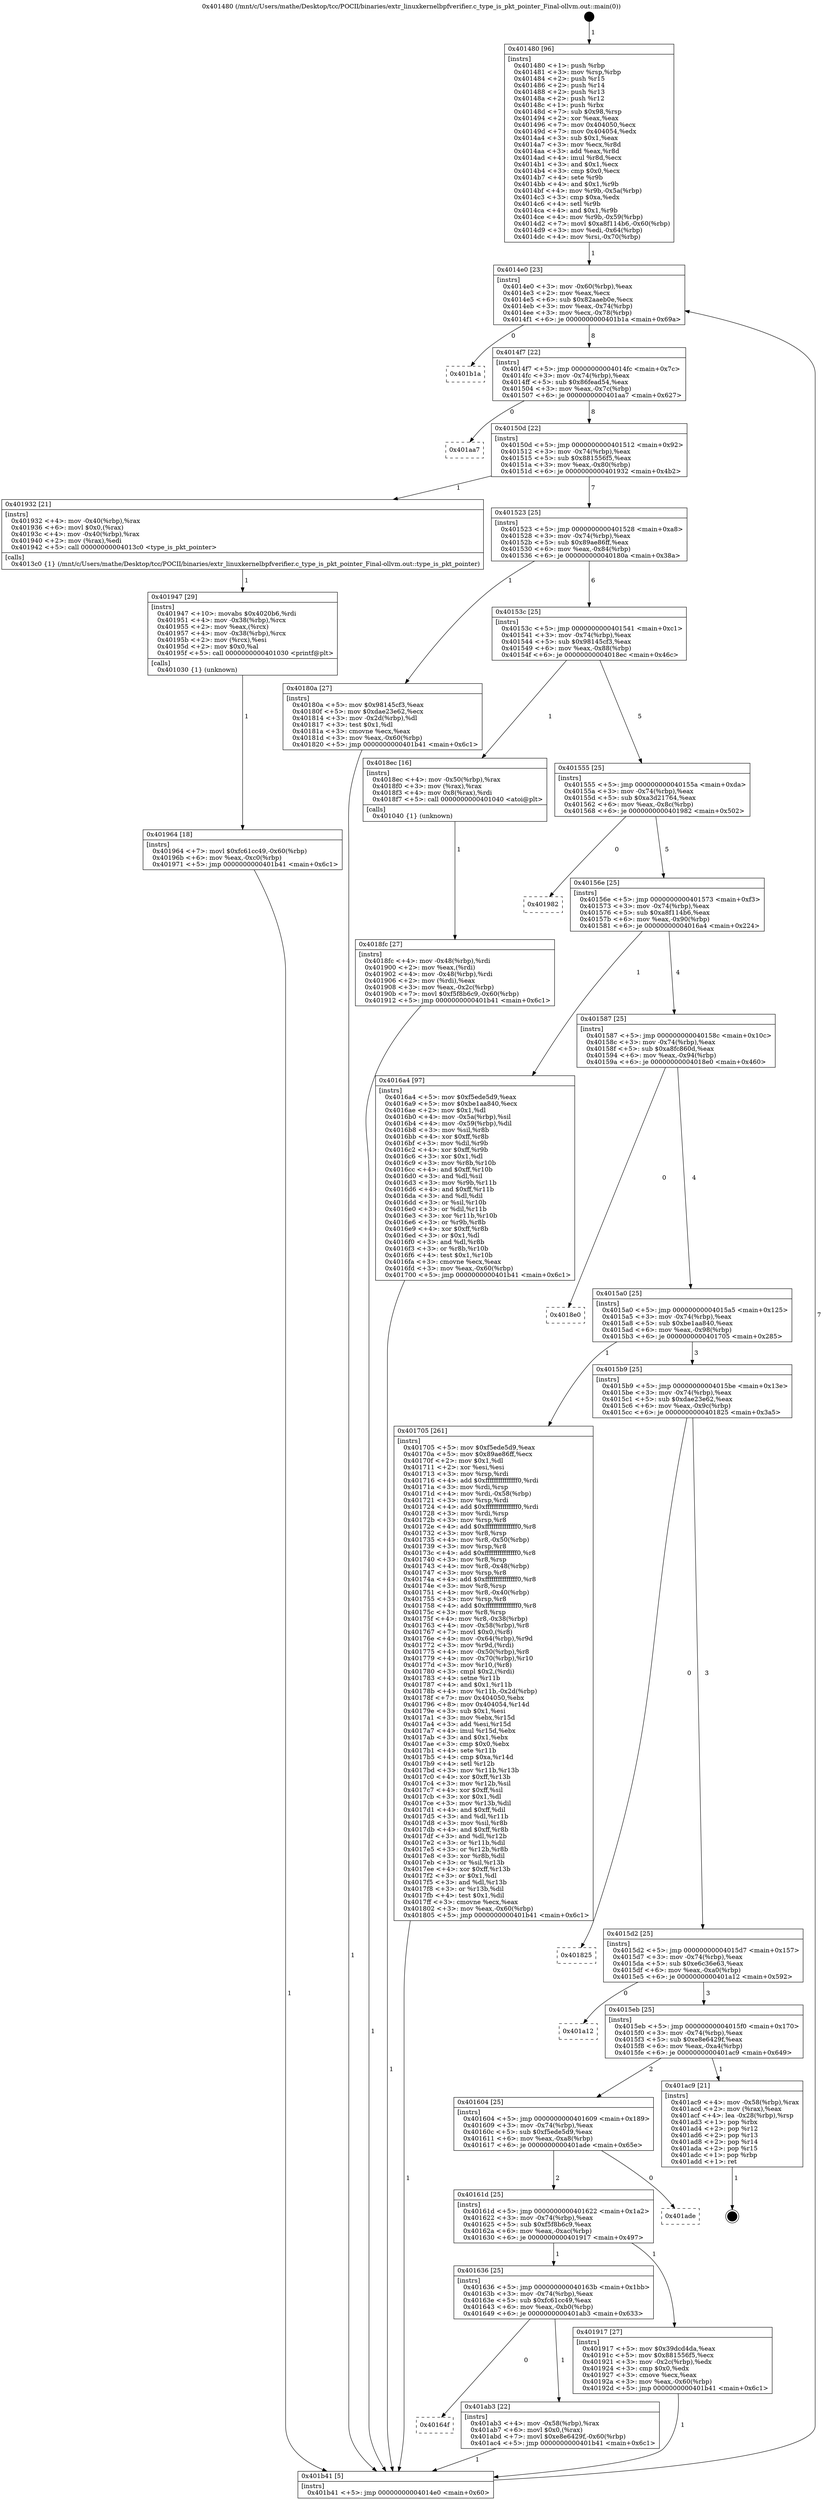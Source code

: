 digraph "0x401480" {
  label = "0x401480 (/mnt/c/Users/mathe/Desktop/tcc/POCII/binaries/extr_linuxkernelbpfverifier.c_type_is_pkt_pointer_Final-ollvm.out::main(0))"
  labelloc = "t"
  node[shape=record]

  Entry [label="",width=0.3,height=0.3,shape=circle,fillcolor=black,style=filled]
  "0x4014e0" [label="{
     0x4014e0 [23]\l
     | [instrs]\l
     &nbsp;&nbsp;0x4014e0 \<+3\>: mov -0x60(%rbp),%eax\l
     &nbsp;&nbsp;0x4014e3 \<+2\>: mov %eax,%ecx\l
     &nbsp;&nbsp;0x4014e5 \<+6\>: sub $0x82aaeb0e,%ecx\l
     &nbsp;&nbsp;0x4014eb \<+3\>: mov %eax,-0x74(%rbp)\l
     &nbsp;&nbsp;0x4014ee \<+3\>: mov %ecx,-0x78(%rbp)\l
     &nbsp;&nbsp;0x4014f1 \<+6\>: je 0000000000401b1a \<main+0x69a\>\l
  }"]
  "0x401b1a" [label="{
     0x401b1a\l
  }", style=dashed]
  "0x4014f7" [label="{
     0x4014f7 [22]\l
     | [instrs]\l
     &nbsp;&nbsp;0x4014f7 \<+5\>: jmp 00000000004014fc \<main+0x7c\>\l
     &nbsp;&nbsp;0x4014fc \<+3\>: mov -0x74(%rbp),%eax\l
     &nbsp;&nbsp;0x4014ff \<+5\>: sub $0x86fead54,%eax\l
     &nbsp;&nbsp;0x401504 \<+3\>: mov %eax,-0x7c(%rbp)\l
     &nbsp;&nbsp;0x401507 \<+6\>: je 0000000000401aa7 \<main+0x627\>\l
  }"]
  Exit [label="",width=0.3,height=0.3,shape=circle,fillcolor=black,style=filled,peripheries=2]
  "0x401aa7" [label="{
     0x401aa7\l
  }", style=dashed]
  "0x40150d" [label="{
     0x40150d [22]\l
     | [instrs]\l
     &nbsp;&nbsp;0x40150d \<+5\>: jmp 0000000000401512 \<main+0x92\>\l
     &nbsp;&nbsp;0x401512 \<+3\>: mov -0x74(%rbp),%eax\l
     &nbsp;&nbsp;0x401515 \<+5\>: sub $0x881556f5,%eax\l
     &nbsp;&nbsp;0x40151a \<+3\>: mov %eax,-0x80(%rbp)\l
     &nbsp;&nbsp;0x40151d \<+6\>: je 0000000000401932 \<main+0x4b2\>\l
  }"]
  "0x40164f" [label="{
     0x40164f\l
  }", style=dashed]
  "0x401932" [label="{
     0x401932 [21]\l
     | [instrs]\l
     &nbsp;&nbsp;0x401932 \<+4\>: mov -0x40(%rbp),%rax\l
     &nbsp;&nbsp;0x401936 \<+6\>: movl $0x0,(%rax)\l
     &nbsp;&nbsp;0x40193c \<+4\>: mov -0x40(%rbp),%rax\l
     &nbsp;&nbsp;0x401940 \<+2\>: mov (%rax),%edi\l
     &nbsp;&nbsp;0x401942 \<+5\>: call 00000000004013c0 \<type_is_pkt_pointer\>\l
     | [calls]\l
     &nbsp;&nbsp;0x4013c0 \{1\} (/mnt/c/Users/mathe/Desktop/tcc/POCII/binaries/extr_linuxkernelbpfverifier.c_type_is_pkt_pointer_Final-ollvm.out::type_is_pkt_pointer)\l
  }"]
  "0x401523" [label="{
     0x401523 [25]\l
     | [instrs]\l
     &nbsp;&nbsp;0x401523 \<+5\>: jmp 0000000000401528 \<main+0xa8\>\l
     &nbsp;&nbsp;0x401528 \<+3\>: mov -0x74(%rbp),%eax\l
     &nbsp;&nbsp;0x40152b \<+5\>: sub $0x89ae86ff,%eax\l
     &nbsp;&nbsp;0x401530 \<+6\>: mov %eax,-0x84(%rbp)\l
     &nbsp;&nbsp;0x401536 \<+6\>: je 000000000040180a \<main+0x38a\>\l
  }"]
  "0x401ab3" [label="{
     0x401ab3 [22]\l
     | [instrs]\l
     &nbsp;&nbsp;0x401ab3 \<+4\>: mov -0x58(%rbp),%rax\l
     &nbsp;&nbsp;0x401ab7 \<+6\>: movl $0x0,(%rax)\l
     &nbsp;&nbsp;0x401abd \<+7\>: movl $0xe8e6429f,-0x60(%rbp)\l
     &nbsp;&nbsp;0x401ac4 \<+5\>: jmp 0000000000401b41 \<main+0x6c1\>\l
  }"]
  "0x40180a" [label="{
     0x40180a [27]\l
     | [instrs]\l
     &nbsp;&nbsp;0x40180a \<+5\>: mov $0x98145cf3,%eax\l
     &nbsp;&nbsp;0x40180f \<+5\>: mov $0xdae23e62,%ecx\l
     &nbsp;&nbsp;0x401814 \<+3\>: mov -0x2d(%rbp),%dl\l
     &nbsp;&nbsp;0x401817 \<+3\>: test $0x1,%dl\l
     &nbsp;&nbsp;0x40181a \<+3\>: cmovne %ecx,%eax\l
     &nbsp;&nbsp;0x40181d \<+3\>: mov %eax,-0x60(%rbp)\l
     &nbsp;&nbsp;0x401820 \<+5\>: jmp 0000000000401b41 \<main+0x6c1\>\l
  }"]
  "0x40153c" [label="{
     0x40153c [25]\l
     | [instrs]\l
     &nbsp;&nbsp;0x40153c \<+5\>: jmp 0000000000401541 \<main+0xc1\>\l
     &nbsp;&nbsp;0x401541 \<+3\>: mov -0x74(%rbp),%eax\l
     &nbsp;&nbsp;0x401544 \<+5\>: sub $0x98145cf3,%eax\l
     &nbsp;&nbsp;0x401549 \<+6\>: mov %eax,-0x88(%rbp)\l
     &nbsp;&nbsp;0x40154f \<+6\>: je 00000000004018ec \<main+0x46c\>\l
  }"]
  "0x401964" [label="{
     0x401964 [18]\l
     | [instrs]\l
     &nbsp;&nbsp;0x401964 \<+7\>: movl $0xfc61cc49,-0x60(%rbp)\l
     &nbsp;&nbsp;0x40196b \<+6\>: mov %eax,-0xc0(%rbp)\l
     &nbsp;&nbsp;0x401971 \<+5\>: jmp 0000000000401b41 \<main+0x6c1\>\l
  }"]
  "0x4018ec" [label="{
     0x4018ec [16]\l
     | [instrs]\l
     &nbsp;&nbsp;0x4018ec \<+4\>: mov -0x50(%rbp),%rax\l
     &nbsp;&nbsp;0x4018f0 \<+3\>: mov (%rax),%rax\l
     &nbsp;&nbsp;0x4018f3 \<+4\>: mov 0x8(%rax),%rdi\l
     &nbsp;&nbsp;0x4018f7 \<+5\>: call 0000000000401040 \<atoi@plt\>\l
     | [calls]\l
     &nbsp;&nbsp;0x401040 \{1\} (unknown)\l
  }"]
  "0x401555" [label="{
     0x401555 [25]\l
     | [instrs]\l
     &nbsp;&nbsp;0x401555 \<+5\>: jmp 000000000040155a \<main+0xda\>\l
     &nbsp;&nbsp;0x40155a \<+3\>: mov -0x74(%rbp),%eax\l
     &nbsp;&nbsp;0x40155d \<+5\>: sub $0xa3d21764,%eax\l
     &nbsp;&nbsp;0x401562 \<+6\>: mov %eax,-0x8c(%rbp)\l
     &nbsp;&nbsp;0x401568 \<+6\>: je 0000000000401982 \<main+0x502\>\l
  }"]
  "0x401947" [label="{
     0x401947 [29]\l
     | [instrs]\l
     &nbsp;&nbsp;0x401947 \<+10\>: movabs $0x4020b6,%rdi\l
     &nbsp;&nbsp;0x401951 \<+4\>: mov -0x38(%rbp),%rcx\l
     &nbsp;&nbsp;0x401955 \<+2\>: mov %eax,(%rcx)\l
     &nbsp;&nbsp;0x401957 \<+4\>: mov -0x38(%rbp),%rcx\l
     &nbsp;&nbsp;0x40195b \<+2\>: mov (%rcx),%esi\l
     &nbsp;&nbsp;0x40195d \<+2\>: mov $0x0,%al\l
     &nbsp;&nbsp;0x40195f \<+5\>: call 0000000000401030 \<printf@plt\>\l
     | [calls]\l
     &nbsp;&nbsp;0x401030 \{1\} (unknown)\l
  }"]
  "0x401982" [label="{
     0x401982\l
  }", style=dashed]
  "0x40156e" [label="{
     0x40156e [25]\l
     | [instrs]\l
     &nbsp;&nbsp;0x40156e \<+5\>: jmp 0000000000401573 \<main+0xf3\>\l
     &nbsp;&nbsp;0x401573 \<+3\>: mov -0x74(%rbp),%eax\l
     &nbsp;&nbsp;0x401576 \<+5\>: sub $0xa8f114b6,%eax\l
     &nbsp;&nbsp;0x40157b \<+6\>: mov %eax,-0x90(%rbp)\l
     &nbsp;&nbsp;0x401581 \<+6\>: je 00000000004016a4 \<main+0x224\>\l
  }"]
  "0x401636" [label="{
     0x401636 [25]\l
     | [instrs]\l
     &nbsp;&nbsp;0x401636 \<+5\>: jmp 000000000040163b \<main+0x1bb\>\l
     &nbsp;&nbsp;0x40163b \<+3\>: mov -0x74(%rbp),%eax\l
     &nbsp;&nbsp;0x40163e \<+5\>: sub $0xfc61cc49,%eax\l
     &nbsp;&nbsp;0x401643 \<+6\>: mov %eax,-0xb0(%rbp)\l
     &nbsp;&nbsp;0x401649 \<+6\>: je 0000000000401ab3 \<main+0x633\>\l
  }"]
  "0x4016a4" [label="{
     0x4016a4 [97]\l
     | [instrs]\l
     &nbsp;&nbsp;0x4016a4 \<+5\>: mov $0xf5ede5d9,%eax\l
     &nbsp;&nbsp;0x4016a9 \<+5\>: mov $0xbe1aa840,%ecx\l
     &nbsp;&nbsp;0x4016ae \<+2\>: mov $0x1,%dl\l
     &nbsp;&nbsp;0x4016b0 \<+4\>: mov -0x5a(%rbp),%sil\l
     &nbsp;&nbsp;0x4016b4 \<+4\>: mov -0x59(%rbp),%dil\l
     &nbsp;&nbsp;0x4016b8 \<+3\>: mov %sil,%r8b\l
     &nbsp;&nbsp;0x4016bb \<+4\>: xor $0xff,%r8b\l
     &nbsp;&nbsp;0x4016bf \<+3\>: mov %dil,%r9b\l
     &nbsp;&nbsp;0x4016c2 \<+4\>: xor $0xff,%r9b\l
     &nbsp;&nbsp;0x4016c6 \<+3\>: xor $0x1,%dl\l
     &nbsp;&nbsp;0x4016c9 \<+3\>: mov %r8b,%r10b\l
     &nbsp;&nbsp;0x4016cc \<+4\>: and $0xff,%r10b\l
     &nbsp;&nbsp;0x4016d0 \<+3\>: and %dl,%sil\l
     &nbsp;&nbsp;0x4016d3 \<+3\>: mov %r9b,%r11b\l
     &nbsp;&nbsp;0x4016d6 \<+4\>: and $0xff,%r11b\l
     &nbsp;&nbsp;0x4016da \<+3\>: and %dl,%dil\l
     &nbsp;&nbsp;0x4016dd \<+3\>: or %sil,%r10b\l
     &nbsp;&nbsp;0x4016e0 \<+3\>: or %dil,%r11b\l
     &nbsp;&nbsp;0x4016e3 \<+3\>: xor %r11b,%r10b\l
     &nbsp;&nbsp;0x4016e6 \<+3\>: or %r9b,%r8b\l
     &nbsp;&nbsp;0x4016e9 \<+4\>: xor $0xff,%r8b\l
     &nbsp;&nbsp;0x4016ed \<+3\>: or $0x1,%dl\l
     &nbsp;&nbsp;0x4016f0 \<+3\>: and %dl,%r8b\l
     &nbsp;&nbsp;0x4016f3 \<+3\>: or %r8b,%r10b\l
     &nbsp;&nbsp;0x4016f6 \<+4\>: test $0x1,%r10b\l
     &nbsp;&nbsp;0x4016fa \<+3\>: cmovne %ecx,%eax\l
     &nbsp;&nbsp;0x4016fd \<+3\>: mov %eax,-0x60(%rbp)\l
     &nbsp;&nbsp;0x401700 \<+5\>: jmp 0000000000401b41 \<main+0x6c1\>\l
  }"]
  "0x401587" [label="{
     0x401587 [25]\l
     | [instrs]\l
     &nbsp;&nbsp;0x401587 \<+5\>: jmp 000000000040158c \<main+0x10c\>\l
     &nbsp;&nbsp;0x40158c \<+3\>: mov -0x74(%rbp),%eax\l
     &nbsp;&nbsp;0x40158f \<+5\>: sub $0xa8fc860d,%eax\l
     &nbsp;&nbsp;0x401594 \<+6\>: mov %eax,-0x94(%rbp)\l
     &nbsp;&nbsp;0x40159a \<+6\>: je 00000000004018e0 \<main+0x460\>\l
  }"]
  "0x401b41" [label="{
     0x401b41 [5]\l
     | [instrs]\l
     &nbsp;&nbsp;0x401b41 \<+5\>: jmp 00000000004014e0 \<main+0x60\>\l
  }"]
  "0x401480" [label="{
     0x401480 [96]\l
     | [instrs]\l
     &nbsp;&nbsp;0x401480 \<+1\>: push %rbp\l
     &nbsp;&nbsp;0x401481 \<+3\>: mov %rsp,%rbp\l
     &nbsp;&nbsp;0x401484 \<+2\>: push %r15\l
     &nbsp;&nbsp;0x401486 \<+2\>: push %r14\l
     &nbsp;&nbsp;0x401488 \<+2\>: push %r13\l
     &nbsp;&nbsp;0x40148a \<+2\>: push %r12\l
     &nbsp;&nbsp;0x40148c \<+1\>: push %rbx\l
     &nbsp;&nbsp;0x40148d \<+7\>: sub $0x98,%rsp\l
     &nbsp;&nbsp;0x401494 \<+2\>: xor %eax,%eax\l
     &nbsp;&nbsp;0x401496 \<+7\>: mov 0x404050,%ecx\l
     &nbsp;&nbsp;0x40149d \<+7\>: mov 0x404054,%edx\l
     &nbsp;&nbsp;0x4014a4 \<+3\>: sub $0x1,%eax\l
     &nbsp;&nbsp;0x4014a7 \<+3\>: mov %ecx,%r8d\l
     &nbsp;&nbsp;0x4014aa \<+3\>: add %eax,%r8d\l
     &nbsp;&nbsp;0x4014ad \<+4\>: imul %r8d,%ecx\l
     &nbsp;&nbsp;0x4014b1 \<+3\>: and $0x1,%ecx\l
     &nbsp;&nbsp;0x4014b4 \<+3\>: cmp $0x0,%ecx\l
     &nbsp;&nbsp;0x4014b7 \<+4\>: sete %r9b\l
     &nbsp;&nbsp;0x4014bb \<+4\>: and $0x1,%r9b\l
     &nbsp;&nbsp;0x4014bf \<+4\>: mov %r9b,-0x5a(%rbp)\l
     &nbsp;&nbsp;0x4014c3 \<+3\>: cmp $0xa,%edx\l
     &nbsp;&nbsp;0x4014c6 \<+4\>: setl %r9b\l
     &nbsp;&nbsp;0x4014ca \<+4\>: and $0x1,%r9b\l
     &nbsp;&nbsp;0x4014ce \<+4\>: mov %r9b,-0x59(%rbp)\l
     &nbsp;&nbsp;0x4014d2 \<+7\>: movl $0xa8f114b6,-0x60(%rbp)\l
     &nbsp;&nbsp;0x4014d9 \<+3\>: mov %edi,-0x64(%rbp)\l
     &nbsp;&nbsp;0x4014dc \<+4\>: mov %rsi,-0x70(%rbp)\l
  }"]
  "0x401917" [label="{
     0x401917 [27]\l
     | [instrs]\l
     &nbsp;&nbsp;0x401917 \<+5\>: mov $0x39dcd4da,%eax\l
     &nbsp;&nbsp;0x40191c \<+5\>: mov $0x881556f5,%ecx\l
     &nbsp;&nbsp;0x401921 \<+3\>: mov -0x2c(%rbp),%edx\l
     &nbsp;&nbsp;0x401924 \<+3\>: cmp $0x0,%edx\l
     &nbsp;&nbsp;0x401927 \<+3\>: cmove %ecx,%eax\l
     &nbsp;&nbsp;0x40192a \<+3\>: mov %eax,-0x60(%rbp)\l
     &nbsp;&nbsp;0x40192d \<+5\>: jmp 0000000000401b41 \<main+0x6c1\>\l
  }"]
  "0x4018e0" [label="{
     0x4018e0\l
  }", style=dashed]
  "0x4015a0" [label="{
     0x4015a0 [25]\l
     | [instrs]\l
     &nbsp;&nbsp;0x4015a0 \<+5\>: jmp 00000000004015a5 \<main+0x125\>\l
     &nbsp;&nbsp;0x4015a5 \<+3\>: mov -0x74(%rbp),%eax\l
     &nbsp;&nbsp;0x4015a8 \<+5\>: sub $0xbe1aa840,%eax\l
     &nbsp;&nbsp;0x4015ad \<+6\>: mov %eax,-0x98(%rbp)\l
     &nbsp;&nbsp;0x4015b3 \<+6\>: je 0000000000401705 \<main+0x285\>\l
  }"]
  "0x40161d" [label="{
     0x40161d [25]\l
     | [instrs]\l
     &nbsp;&nbsp;0x40161d \<+5\>: jmp 0000000000401622 \<main+0x1a2\>\l
     &nbsp;&nbsp;0x401622 \<+3\>: mov -0x74(%rbp),%eax\l
     &nbsp;&nbsp;0x401625 \<+5\>: sub $0xf5f8b6c9,%eax\l
     &nbsp;&nbsp;0x40162a \<+6\>: mov %eax,-0xac(%rbp)\l
     &nbsp;&nbsp;0x401630 \<+6\>: je 0000000000401917 \<main+0x497\>\l
  }"]
  "0x401705" [label="{
     0x401705 [261]\l
     | [instrs]\l
     &nbsp;&nbsp;0x401705 \<+5\>: mov $0xf5ede5d9,%eax\l
     &nbsp;&nbsp;0x40170a \<+5\>: mov $0x89ae86ff,%ecx\l
     &nbsp;&nbsp;0x40170f \<+2\>: mov $0x1,%dl\l
     &nbsp;&nbsp;0x401711 \<+2\>: xor %esi,%esi\l
     &nbsp;&nbsp;0x401713 \<+3\>: mov %rsp,%rdi\l
     &nbsp;&nbsp;0x401716 \<+4\>: add $0xfffffffffffffff0,%rdi\l
     &nbsp;&nbsp;0x40171a \<+3\>: mov %rdi,%rsp\l
     &nbsp;&nbsp;0x40171d \<+4\>: mov %rdi,-0x58(%rbp)\l
     &nbsp;&nbsp;0x401721 \<+3\>: mov %rsp,%rdi\l
     &nbsp;&nbsp;0x401724 \<+4\>: add $0xfffffffffffffff0,%rdi\l
     &nbsp;&nbsp;0x401728 \<+3\>: mov %rdi,%rsp\l
     &nbsp;&nbsp;0x40172b \<+3\>: mov %rsp,%r8\l
     &nbsp;&nbsp;0x40172e \<+4\>: add $0xfffffffffffffff0,%r8\l
     &nbsp;&nbsp;0x401732 \<+3\>: mov %r8,%rsp\l
     &nbsp;&nbsp;0x401735 \<+4\>: mov %r8,-0x50(%rbp)\l
     &nbsp;&nbsp;0x401739 \<+3\>: mov %rsp,%r8\l
     &nbsp;&nbsp;0x40173c \<+4\>: add $0xfffffffffffffff0,%r8\l
     &nbsp;&nbsp;0x401740 \<+3\>: mov %r8,%rsp\l
     &nbsp;&nbsp;0x401743 \<+4\>: mov %r8,-0x48(%rbp)\l
     &nbsp;&nbsp;0x401747 \<+3\>: mov %rsp,%r8\l
     &nbsp;&nbsp;0x40174a \<+4\>: add $0xfffffffffffffff0,%r8\l
     &nbsp;&nbsp;0x40174e \<+3\>: mov %r8,%rsp\l
     &nbsp;&nbsp;0x401751 \<+4\>: mov %r8,-0x40(%rbp)\l
     &nbsp;&nbsp;0x401755 \<+3\>: mov %rsp,%r8\l
     &nbsp;&nbsp;0x401758 \<+4\>: add $0xfffffffffffffff0,%r8\l
     &nbsp;&nbsp;0x40175c \<+3\>: mov %r8,%rsp\l
     &nbsp;&nbsp;0x40175f \<+4\>: mov %r8,-0x38(%rbp)\l
     &nbsp;&nbsp;0x401763 \<+4\>: mov -0x58(%rbp),%r8\l
     &nbsp;&nbsp;0x401767 \<+7\>: movl $0x0,(%r8)\l
     &nbsp;&nbsp;0x40176e \<+4\>: mov -0x64(%rbp),%r9d\l
     &nbsp;&nbsp;0x401772 \<+3\>: mov %r9d,(%rdi)\l
     &nbsp;&nbsp;0x401775 \<+4\>: mov -0x50(%rbp),%r8\l
     &nbsp;&nbsp;0x401779 \<+4\>: mov -0x70(%rbp),%r10\l
     &nbsp;&nbsp;0x40177d \<+3\>: mov %r10,(%r8)\l
     &nbsp;&nbsp;0x401780 \<+3\>: cmpl $0x2,(%rdi)\l
     &nbsp;&nbsp;0x401783 \<+4\>: setne %r11b\l
     &nbsp;&nbsp;0x401787 \<+4\>: and $0x1,%r11b\l
     &nbsp;&nbsp;0x40178b \<+4\>: mov %r11b,-0x2d(%rbp)\l
     &nbsp;&nbsp;0x40178f \<+7\>: mov 0x404050,%ebx\l
     &nbsp;&nbsp;0x401796 \<+8\>: mov 0x404054,%r14d\l
     &nbsp;&nbsp;0x40179e \<+3\>: sub $0x1,%esi\l
     &nbsp;&nbsp;0x4017a1 \<+3\>: mov %ebx,%r15d\l
     &nbsp;&nbsp;0x4017a4 \<+3\>: add %esi,%r15d\l
     &nbsp;&nbsp;0x4017a7 \<+4\>: imul %r15d,%ebx\l
     &nbsp;&nbsp;0x4017ab \<+3\>: and $0x1,%ebx\l
     &nbsp;&nbsp;0x4017ae \<+3\>: cmp $0x0,%ebx\l
     &nbsp;&nbsp;0x4017b1 \<+4\>: sete %r11b\l
     &nbsp;&nbsp;0x4017b5 \<+4\>: cmp $0xa,%r14d\l
     &nbsp;&nbsp;0x4017b9 \<+4\>: setl %r12b\l
     &nbsp;&nbsp;0x4017bd \<+3\>: mov %r11b,%r13b\l
     &nbsp;&nbsp;0x4017c0 \<+4\>: xor $0xff,%r13b\l
     &nbsp;&nbsp;0x4017c4 \<+3\>: mov %r12b,%sil\l
     &nbsp;&nbsp;0x4017c7 \<+4\>: xor $0xff,%sil\l
     &nbsp;&nbsp;0x4017cb \<+3\>: xor $0x1,%dl\l
     &nbsp;&nbsp;0x4017ce \<+3\>: mov %r13b,%dil\l
     &nbsp;&nbsp;0x4017d1 \<+4\>: and $0xff,%dil\l
     &nbsp;&nbsp;0x4017d5 \<+3\>: and %dl,%r11b\l
     &nbsp;&nbsp;0x4017d8 \<+3\>: mov %sil,%r8b\l
     &nbsp;&nbsp;0x4017db \<+4\>: and $0xff,%r8b\l
     &nbsp;&nbsp;0x4017df \<+3\>: and %dl,%r12b\l
     &nbsp;&nbsp;0x4017e2 \<+3\>: or %r11b,%dil\l
     &nbsp;&nbsp;0x4017e5 \<+3\>: or %r12b,%r8b\l
     &nbsp;&nbsp;0x4017e8 \<+3\>: xor %r8b,%dil\l
     &nbsp;&nbsp;0x4017eb \<+3\>: or %sil,%r13b\l
     &nbsp;&nbsp;0x4017ee \<+4\>: xor $0xff,%r13b\l
     &nbsp;&nbsp;0x4017f2 \<+3\>: or $0x1,%dl\l
     &nbsp;&nbsp;0x4017f5 \<+3\>: and %dl,%r13b\l
     &nbsp;&nbsp;0x4017f8 \<+3\>: or %r13b,%dil\l
     &nbsp;&nbsp;0x4017fb \<+4\>: test $0x1,%dil\l
     &nbsp;&nbsp;0x4017ff \<+3\>: cmovne %ecx,%eax\l
     &nbsp;&nbsp;0x401802 \<+3\>: mov %eax,-0x60(%rbp)\l
     &nbsp;&nbsp;0x401805 \<+5\>: jmp 0000000000401b41 \<main+0x6c1\>\l
  }"]
  "0x4015b9" [label="{
     0x4015b9 [25]\l
     | [instrs]\l
     &nbsp;&nbsp;0x4015b9 \<+5\>: jmp 00000000004015be \<main+0x13e\>\l
     &nbsp;&nbsp;0x4015be \<+3\>: mov -0x74(%rbp),%eax\l
     &nbsp;&nbsp;0x4015c1 \<+5\>: sub $0xdae23e62,%eax\l
     &nbsp;&nbsp;0x4015c6 \<+6\>: mov %eax,-0x9c(%rbp)\l
     &nbsp;&nbsp;0x4015cc \<+6\>: je 0000000000401825 \<main+0x3a5\>\l
  }"]
  "0x401ade" [label="{
     0x401ade\l
  }", style=dashed]
  "0x4018fc" [label="{
     0x4018fc [27]\l
     | [instrs]\l
     &nbsp;&nbsp;0x4018fc \<+4\>: mov -0x48(%rbp),%rdi\l
     &nbsp;&nbsp;0x401900 \<+2\>: mov %eax,(%rdi)\l
     &nbsp;&nbsp;0x401902 \<+4\>: mov -0x48(%rbp),%rdi\l
     &nbsp;&nbsp;0x401906 \<+2\>: mov (%rdi),%eax\l
     &nbsp;&nbsp;0x401908 \<+3\>: mov %eax,-0x2c(%rbp)\l
     &nbsp;&nbsp;0x40190b \<+7\>: movl $0xf5f8b6c9,-0x60(%rbp)\l
     &nbsp;&nbsp;0x401912 \<+5\>: jmp 0000000000401b41 \<main+0x6c1\>\l
  }"]
  "0x401604" [label="{
     0x401604 [25]\l
     | [instrs]\l
     &nbsp;&nbsp;0x401604 \<+5\>: jmp 0000000000401609 \<main+0x189\>\l
     &nbsp;&nbsp;0x401609 \<+3\>: mov -0x74(%rbp),%eax\l
     &nbsp;&nbsp;0x40160c \<+5\>: sub $0xf5ede5d9,%eax\l
     &nbsp;&nbsp;0x401611 \<+6\>: mov %eax,-0xa8(%rbp)\l
     &nbsp;&nbsp;0x401617 \<+6\>: je 0000000000401ade \<main+0x65e\>\l
  }"]
  "0x401825" [label="{
     0x401825\l
  }", style=dashed]
  "0x4015d2" [label="{
     0x4015d2 [25]\l
     | [instrs]\l
     &nbsp;&nbsp;0x4015d2 \<+5\>: jmp 00000000004015d7 \<main+0x157\>\l
     &nbsp;&nbsp;0x4015d7 \<+3\>: mov -0x74(%rbp),%eax\l
     &nbsp;&nbsp;0x4015da \<+5\>: sub $0xe6c36e63,%eax\l
     &nbsp;&nbsp;0x4015df \<+6\>: mov %eax,-0xa0(%rbp)\l
     &nbsp;&nbsp;0x4015e5 \<+6\>: je 0000000000401a12 \<main+0x592\>\l
  }"]
  "0x401ac9" [label="{
     0x401ac9 [21]\l
     | [instrs]\l
     &nbsp;&nbsp;0x401ac9 \<+4\>: mov -0x58(%rbp),%rax\l
     &nbsp;&nbsp;0x401acd \<+2\>: mov (%rax),%eax\l
     &nbsp;&nbsp;0x401acf \<+4\>: lea -0x28(%rbp),%rsp\l
     &nbsp;&nbsp;0x401ad3 \<+1\>: pop %rbx\l
     &nbsp;&nbsp;0x401ad4 \<+2\>: pop %r12\l
     &nbsp;&nbsp;0x401ad6 \<+2\>: pop %r13\l
     &nbsp;&nbsp;0x401ad8 \<+2\>: pop %r14\l
     &nbsp;&nbsp;0x401ada \<+2\>: pop %r15\l
     &nbsp;&nbsp;0x401adc \<+1\>: pop %rbp\l
     &nbsp;&nbsp;0x401add \<+1\>: ret\l
  }"]
  "0x401a12" [label="{
     0x401a12\l
  }", style=dashed]
  "0x4015eb" [label="{
     0x4015eb [25]\l
     | [instrs]\l
     &nbsp;&nbsp;0x4015eb \<+5\>: jmp 00000000004015f0 \<main+0x170\>\l
     &nbsp;&nbsp;0x4015f0 \<+3\>: mov -0x74(%rbp),%eax\l
     &nbsp;&nbsp;0x4015f3 \<+5\>: sub $0xe8e6429f,%eax\l
     &nbsp;&nbsp;0x4015f8 \<+6\>: mov %eax,-0xa4(%rbp)\l
     &nbsp;&nbsp;0x4015fe \<+6\>: je 0000000000401ac9 \<main+0x649\>\l
  }"]
  Entry -> "0x401480" [label=" 1"]
  "0x4014e0" -> "0x401b1a" [label=" 0"]
  "0x4014e0" -> "0x4014f7" [label=" 8"]
  "0x401ac9" -> Exit [label=" 1"]
  "0x4014f7" -> "0x401aa7" [label=" 0"]
  "0x4014f7" -> "0x40150d" [label=" 8"]
  "0x401ab3" -> "0x401b41" [label=" 1"]
  "0x40150d" -> "0x401932" [label=" 1"]
  "0x40150d" -> "0x401523" [label=" 7"]
  "0x401636" -> "0x40164f" [label=" 0"]
  "0x401523" -> "0x40180a" [label=" 1"]
  "0x401523" -> "0x40153c" [label=" 6"]
  "0x401636" -> "0x401ab3" [label=" 1"]
  "0x40153c" -> "0x4018ec" [label=" 1"]
  "0x40153c" -> "0x401555" [label=" 5"]
  "0x401964" -> "0x401b41" [label=" 1"]
  "0x401555" -> "0x401982" [label=" 0"]
  "0x401555" -> "0x40156e" [label=" 5"]
  "0x401947" -> "0x401964" [label=" 1"]
  "0x40156e" -> "0x4016a4" [label=" 1"]
  "0x40156e" -> "0x401587" [label=" 4"]
  "0x4016a4" -> "0x401b41" [label=" 1"]
  "0x401480" -> "0x4014e0" [label=" 1"]
  "0x401b41" -> "0x4014e0" [label=" 7"]
  "0x401932" -> "0x401947" [label=" 1"]
  "0x401587" -> "0x4018e0" [label=" 0"]
  "0x401587" -> "0x4015a0" [label=" 4"]
  "0x401917" -> "0x401b41" [label=" 1"]
  "0x4015a0" -> "0x401705" [label=" 1"]
  "0x4015a0" -> "0x4015b9" [label=" 3"]
  "0x40161d" -> "0x401917" [label=" 1"]
  "0x401705" -> "0x401b41" [label=" 1"]
  "0x40180a" -> "0x401b41" [label=" 1"]
  "0x4018ec" -> "0x4018fc" [label=" 1"]
  "0x4018fc" -> "0x401b41" [label=" 1"]
  "0x40161d" -> "0x401636" [label=" 1"]
  "0x4015b9" -> "0x401825" [label=" 0"]
  "0x4015b9" -> "0x4015d2" [label=" 3"]
  "0x401604" -> "0x401ade" [label=" 0"]
  "0x4015d2" -> "0x401a12" [label=" 0"]
  "0x4015d2" -> "0x4015eb" [label=" 3"]
  "0x401604" -> "0x40161d" [label=" 2"]
  "0x4015eb" -> "0x401ac9" [label=" 1"]
  "0x4015eb" -> "0x401604" [label=" 2"]
}
